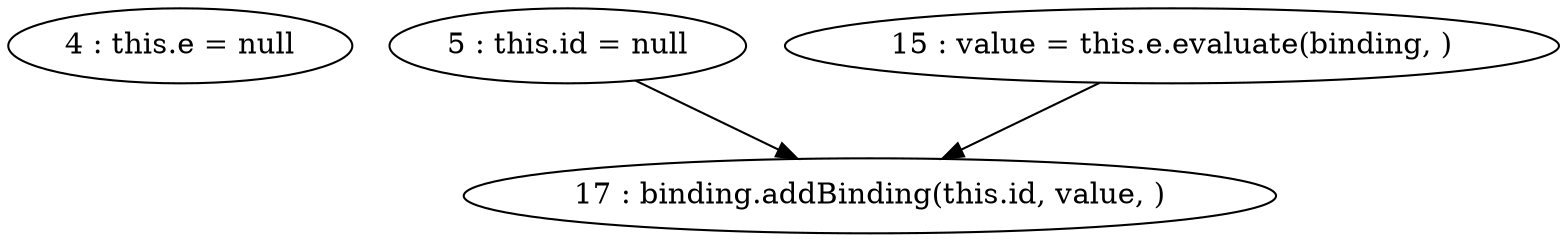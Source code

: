 digraph G {
"4 : this.e = null"
"5 : this.id = null"
"5 : this.id = null" -> "17 : binding.addBinding(this.id, value, )"
"15 : value = this.e.evaluate(binding, )"
"15 : value = this.e.evaluate(binding, )" -> "17 : binding.addBinding(this.id, value, )"
"17 : binding.addBinding(this.id, value, )"
}